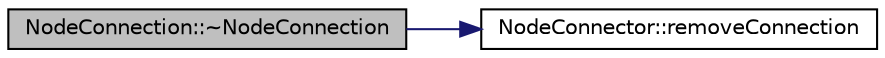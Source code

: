digraph G
{
  edge [fontname="Helvetica",fontsize="10",labelfontname="Helvetica",labelfontsize="10"];
  node [fontname="Helvetica",fontsize="10",shape=record];
  rankdir="LR";
  Node1 [label="NodeConnection::~NodeConnection",height=0.2,width=0.4,color="black", fillcolor="grey75", style="filled" fontcolor="black"];
  Node1 -> Node2 [color="midnightblue",fontsize="10",style="solid",fontname="Helvetica"];
  Node2 [label="NodeConnector::removeConnection",height=0.2,width=0.4,color="black", fillcolor="white", style="filled",URL="$class_node_connector.html#acb1d638b1c103a2b0c2c1ab3247122a6"];
}
